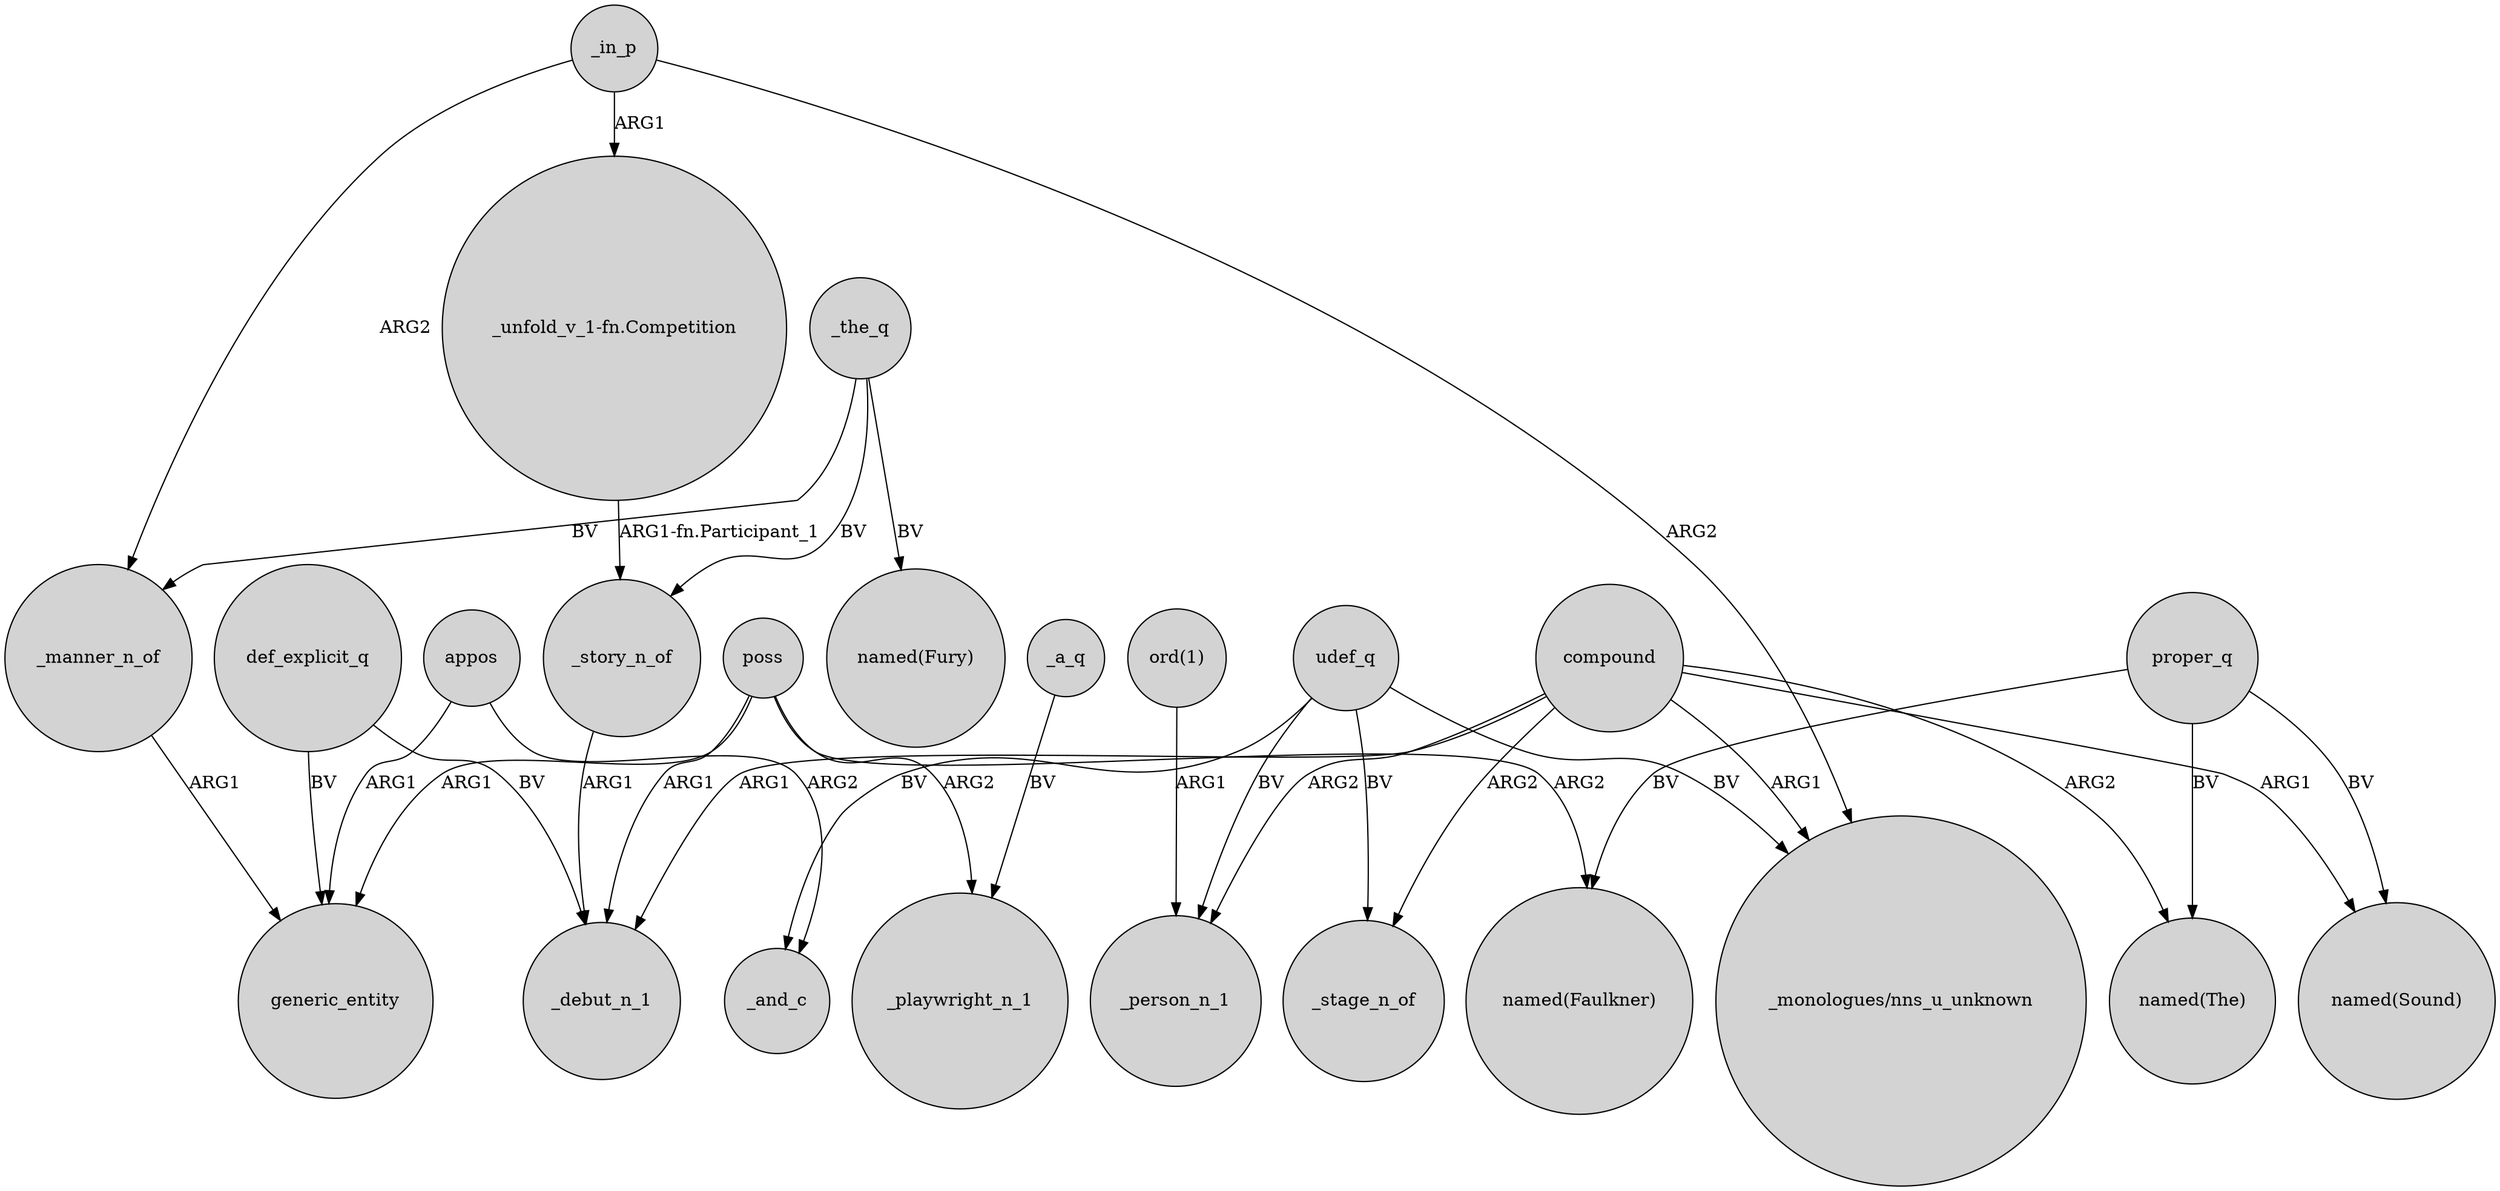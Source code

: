 digraph {
	node [shape=circle style=filled]
	def_explicit_q -> generic_entity [label=BV]
	appos -> _and_c [label=ARG2]
	compound -> _debut_n_1 [label=ARG1]
	_the_q -> _story_n_of [label=BV]
	compound -> "named(Sound)" [label=ARG1]
	_in_p -> "_unfold_v_1-fn.Competition" [label=ARG1]
	"_unfold_v_1-fn.Competition" -> _story_n_of [label="ARG1-fn.Participant_1"]
	udef_q -> _and_c [label=BV]
	proper_q -> "named(Sound)" [label=BV]
	udef_q -> _stage_n_of [label=BV]
	_a_q -> _playwright_n_1 [label=BV]
	def_explicit_q -> _debut_n_1 [label=BV]
	poss -> generic_entity [label=ARG1]
	compound -> _stage_n_of [label=ARG2]
	_in_p -> "_monologues/nns_u_unknown" [label=ARG2]
	proper_q -> "named(The)" [label=BV]
	proper_q -> "named(Faulkner)" [label=BV]
	_in_p -> _manner_n_of [label=ARG2]
	_manner_n_of -> generic_entity [label=ARG1]
	_the_q -> "named(Fury)" [label=BV]
	_story_n_of -> _debut_n_1 [label=ARG1]
	poss -> "named(Faulkner)" [label=ARG2]
	compound -> "named(The)" [label=ARG2]
	udef_q -> "_monologues/nns_u_unknown" [label=BV]
	udef_q -> _person_n_1 [label=BV]
	_the_q -> _manner_n_of [label=BV]
	appos -> generic_entity [label=ARG1]
	poss -> _playwright_n_1 [label=ARG2]
	poss -> _debut_n_1 [label=ARG1]
	"ord(1)" -> _person_n_1 [label=ARG1]
	compound -> "_monologues/nns_u_unknown" [label=ARG1]
	compound -> _person_n_1 [label=ARG2]
}
